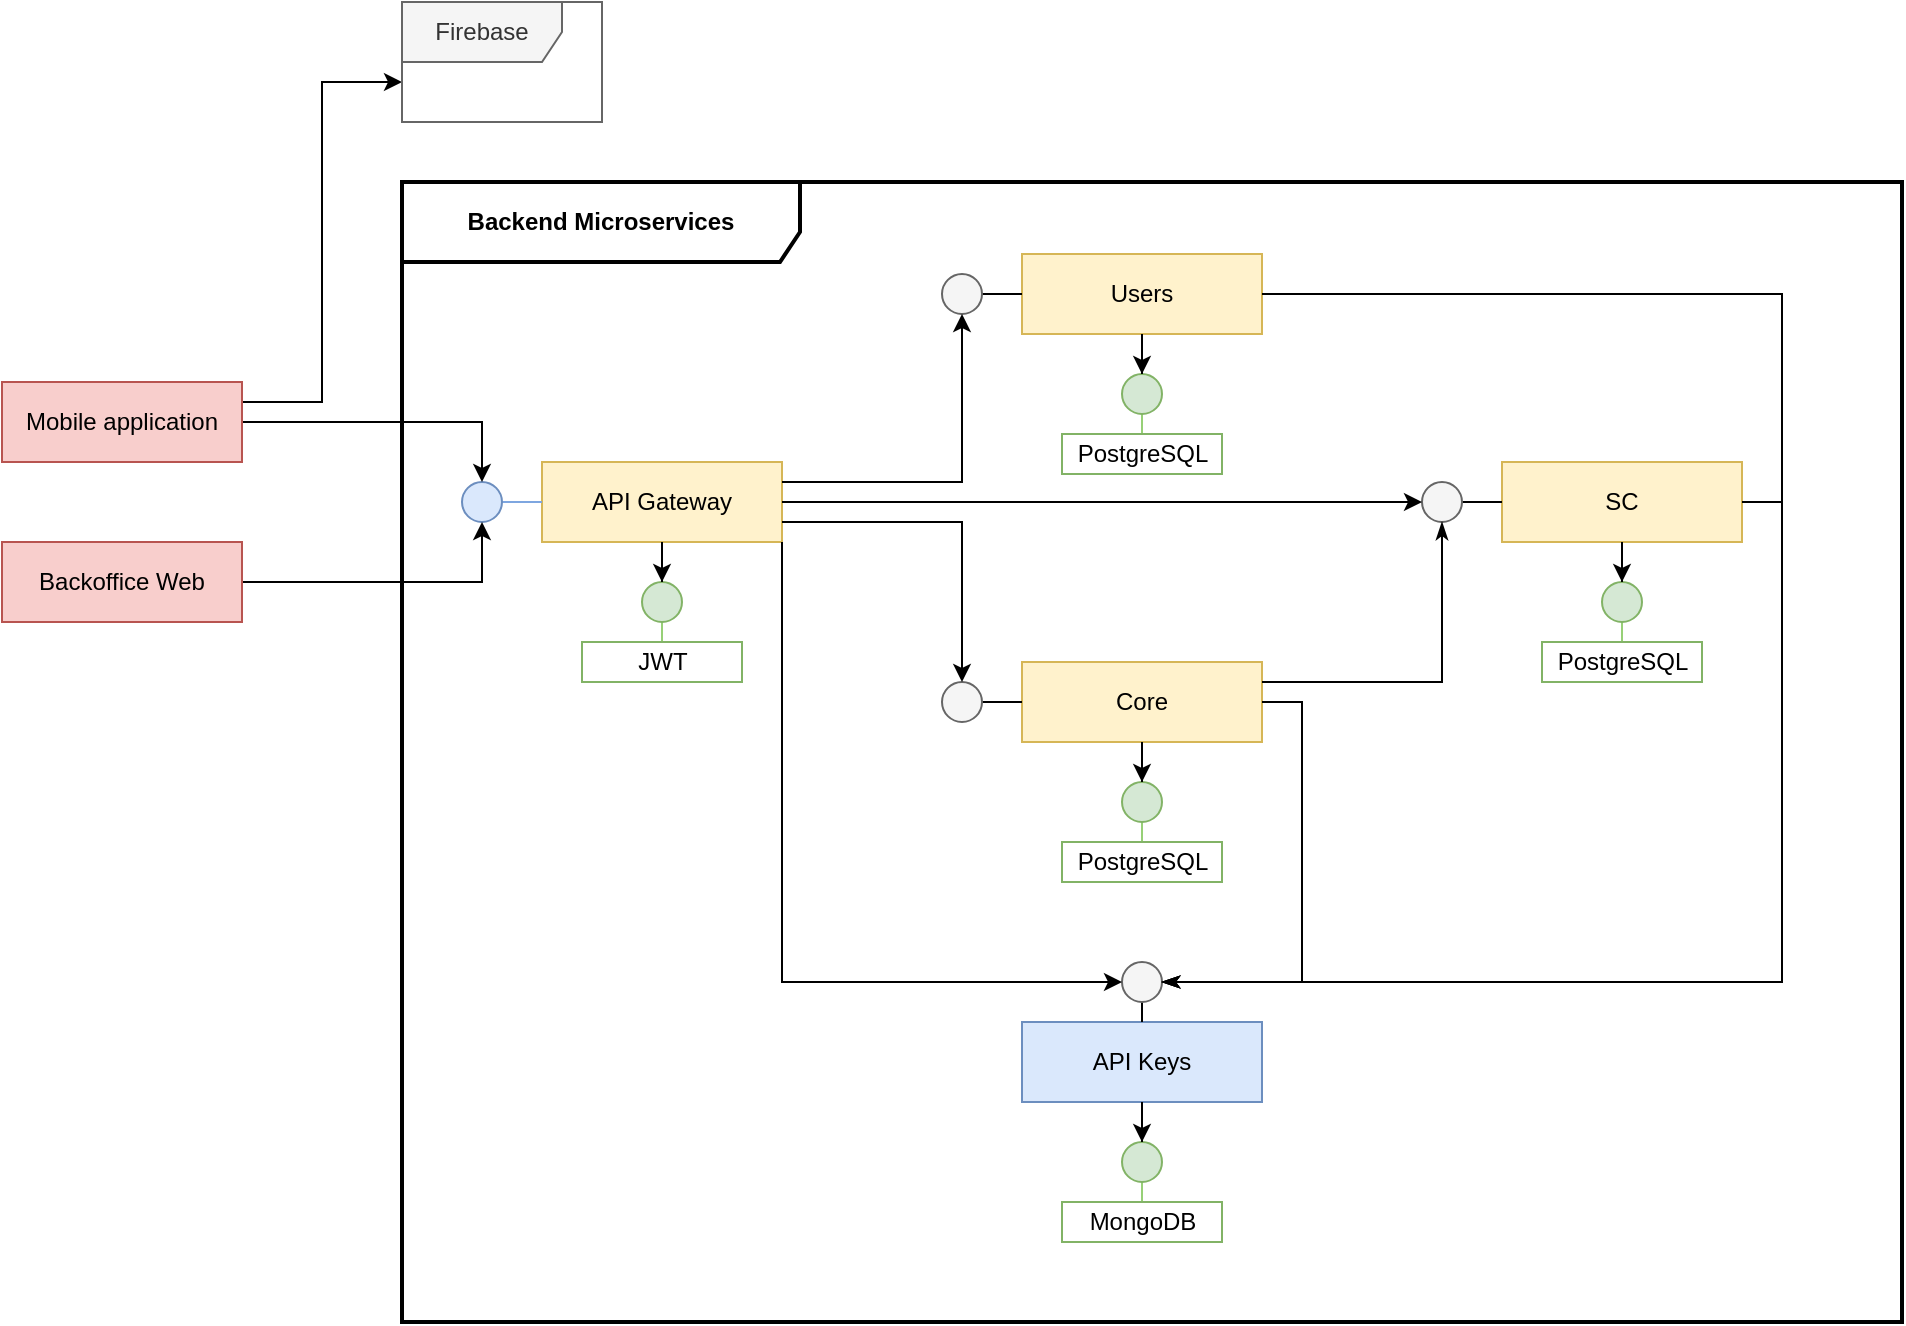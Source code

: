 <mxfile version="14.9.0" type="device"><diagram id="0ZdzC8VfFPEeQtKDmJV3" name="Page-1"><mxGraphModel dx="1730" dy="883" grid="1" gridSize="10" guides="1" tooltips="1" connect="1" arrows="1" fold="1" page="1" pageScale="1" pageWidth="827" pageHeight="1169" math="0" shadow="0"><root><mxCell id="0"/><mxCell id="1" parent="0"/><mxCell id="wnm9eNCYCaFXlCSFn_7C-98" value="" style="group" vertex="1" connectable="0" parent="1"><mxGeometry x="240" y="130" width="750" height="570" as="geometry"/></mxCell><mxCell id="wnm9eNCYCaFXlCSFn_7C-91" value="&lt;b&gt;Backend Microservices&lt;/b&gt;" style="shape=umlFrame;whiteSpace=wrap;html=1;fillColor=#FFFFFF;gradientColor=#ffffff;width=199;height=40;strokeWidth=2;" vertex="1" parent="wnm9eNCYCaFXlCSFn_7C-98"><mxGeometry width="750" height="570" as="geometry"/></mxCell><mxCell id="wnm9eNCYCaFXlCSFn_7C-96" value="" style="group" vertex="1" connectable="0" parent="wnm9eNCYCaFXlCSFn_7C-98"><mxGeometry x="30" y="36" width="660" height="518" as="geometry"/></mxCell><mxCell id="wnm9eNCYCaFXlCSFn_7C-30" value="" style="group" vertex="1" connectable="0" parent="wnm9eNCYCaFXlCSFn_7C-96"><mxGeometry x="280" width="120" height="134" as="geometry"/></mxCell><mxCell id="wnm9eNCYCaFXlCSFn_7C-29" style="edgeStyle=orthogonalEdgeStyle;rounded=0;orthogonalLoop=1;jettySize=auto;html=1;endArrow=none;endFill=0;strokeColor=#97D077;" edge="1" parent="wnm9eNCYCaFXlCSFn_7C-30" source="wnm9eNCYCaFXlCSFn_7C-12" target="wnm9eNCYCaFXlCSFn_7C-18"><mxGeometry relative="1" as="geometry"/></mxCell><mxCell id="wnm9eNCYCaFXlCSFn_7C-9" value="Users" style="rounded=0;whiteSpace=wrap;html=1;fillColor=#fff2cc;strokeColor=#d6b656;" vertex="1" parent="wnm9eNCYCaFXlCSFn_7C-30"><mxGeometry width="120" height="40" as="geometry"/></mxCell><mxCell id="wnm9eNCYCaFXlCSFn_7C-12" value="" style="ellipse;whiteSpace=wrap;html=1;aspect=fixed;fillColor=#d5e8d4;strokeColor=#82b366;" vertex="1" parent="wnm9eNCYCaFXlCSFn_7C-30"><mxGeometry x="50" y="60" width="20" height="20" as="geometry"/></mxCell><mxCell id="wnm9eNCYCaFXlCSFn_7C-17" style="edgeStyle=orthogonalEdgeStyle;rounded=0;orthogonalLoop=1;jettySize=auto;html=1;" edge="1" parent="wnm9eNCYCaFXlCSFn_7C-30" source="wnm9eNCYCaFXlCSFn_7C-9" target="wnm9eNCYCaFXlCSFn_7C-12"><mxGeometry relative="1" as="geometry"/></mxCell><mxCell id="wnm9eNCYCaFXlCSFn_7C-18" value="PostgreSQL" style="html=1;strokeColor=#82b366;gradientColor=#ffffff;fillColor=#FFFFFF;" vertex="1" parent="wnm9eNCYCaFXlCSFn_7C-30"><mxGeometry x="20" y="90" width="80" height="20" as="geometry"/></mxCell><mxCell id="wnm9eNCYCaFXlCSFn_7C-31" value="" style="group" vertex="1" connectable="0" parent="wnm9eNCYCaFXlCSFn_7C-96"><mxGeometry x="280" y="204" width="120" height="134" as="geometry"/></mxCell><mxCell id="wnm9eNCYCaFXlCSFn_7C-32" style="edgeStyle=orthogonalEdgeStyle;rounded=0;orthogonalLoop=1;jettySize=auto;html=1;endArrow=none;endFill=0;strokeColor=#97D077;" edge="1" parent="wnm9eNCYCaFXlCSFn_7C-31" source="wnm9eNCYCaFXlCSFn_7C-34" target="wnm9eNCYCaFXlCSFn_7C-36"><mxGeometry relative="1" as="geometry"/></mxCell><mxCell id="wnm9eNCYCaFXlCSFn_7C-33" value="Core" style="rounded=0;whiteSpace=wrap;html=1;fillColor=#fff2cc;strokeColor=#d6b656;" vertex="1" parent="wnm9eNCYCaFXlCSFn_7C-31"><mxGeometry width="120" height="40" as="geometry"/></mxCell><mxCell id="wnm9eNCYCaFXlCSFn_7C-34" value="" style="ellipse;whiteSpace=wrap;html=1;aspect=fixed;fillColor=#d5e8d4;strokeColor=#82b366;" vertex="1" parent="wnm9eNCYCaFXlCSFn_7C-31"><mxGeometry x="50" y="60" width="20" height="20" as="geometry"/></mxCell><mxCell id="wnm9eNCYCaFXlCSFn_7C-35" style="edgeStyle=orthogonalEdgeStyle;rounded=0;orthogonalLoop=1;jettySize=auto;html=1;" edge="1" parent="wnm9eNCYCaFXlCSFn_7C-31" source="wnm9eNCYCaFXlCSFn_7C-33" target="wnm9eNCYCaFXlCSFn_7C-34"><mxGeometry relative="1" as="geometry"/></mxCell><mxCell id="wnm9eNCYCaFXlCSFn_7C-36" value="PostgreSQL" style="html=1;strokeColor=#82b366;gradientColor=#ffffff;fillColor=#FFFFFF;" vertex="1" parent="wnm9eNCYCaFXlCSFn_7C-31"><mxGeometry x="20" y="90" width="80" height="20" as="geometry"/></mxCell><mxCell id="wnm9eNCYCaFXlCSFn_7C-38" value="" style="group" vertex="1" connectable="0" parent="wnm9eNCYCaFXlCSFn_7C-96"><mxGeometry x="280" y="384" width="120" height="134" as="geometry"/></mxCell><mxCell id="wnm9eNCYCaFXlCSFn_7C-39" style="edgeStyle=orthogonalEdgeStyle;rounded=0;orthogonalLoop=1;jettySize=auto;html=1;endArrow=none;endFill=0;strokeColor=#97D077;" edge="1" parent="wnm9eNCYCaFXlCSFn_7C-38" source="wnm9eNCYCaFXlCSFn_7C-41" target="wnm9eNCYCaFXlCSFn_7C-43"><mxGeometry relative="1" as="geometry"/></mxCell><mxCell id="wnm9eNCYCaFXlCSFn_7C-40" value="API Keys" style="rounded=0;whiteSpace=wrap;html=1;fillColor=#dae8fc;strokeColor=#6c8ebf;" vertex="1" parent="wnm9eNCYCaFXlCSFn_7C-38"><mxGeometry width="120" height="40" as="geometry"/></mxCell><mxCell id="wnm9eNCYCaFXlCSFn_7C-41" value="" style="ellipse;whiteSpace=wrap;html=1;aspect=fixed;fillColor=#d5e8d4;strokeColor=#82b366;" vertex="1" parent="wnm9eNCYCaFXlCSFn_7C-38"><mxGeometry x="50" y="60" width="20" height="20" as="geometry"/></mxCell><mxCell id="wnm9eNCYCaFXlCSFn_7C-42" style="edgeStyle=orthogonalEdgeStyle;rounded=0;orthogonalLoop=1;jettySize=auto;html=1;" edge="1" parent="wnm9eNCYCaFXlCSFn_7C-38" source="wnm9eNCYCaFXlCSFn_7C-40" target="wnm9eNCYCaFXlCSFn_7C-41"><mxGeometry relative="1" as="geometry"/></mxCell><mxCell id="wnm9eNCYCaFXlCSFn_7C-43" value="MongoDB" style="html=1;strokeColor=#82b366;gradientColor=#ffffff;fillColor=#FFFFFF;" vertex="1" parent="wnm9eNCYCaFXlCSFn_7C-38"><mxGeometry x="20" y="90" width="80" height="20" as="geometry"/></mxCell><mxCell id="wnm9eNCYCaFXlCSFn_7C-50" value="" style="group" vertex="1" connectable="0" parent="wnm9eNCYCaFXlCSFn_7C-96"><mxGeometry x="520" y="104" width="120" height="134" as="geometry"/></mxCell><mxCell id="wnm9eNCYCaFXlCSFn_7C-51" style="edgeStyle=orthogonalEdgeStyle;rounded=0;orthogonalLoop=1;jettySize=auto;html=1;endArrow=none;endFill=0;strokeColor=#97D077;" edge="1" parent="wnm9eNCYCaFXlCSFn_7C-50" source="wnm9eNCYCaFXlCSFn_7C-53" target="wnm9eNCYCaFXlCSFn_7C-55"><mxGeometry relative="1" as="geometry"/></mxCell><mxCell id="wnm9eNCYCaFXlCSFn_7C-52" value="SC" style="rounded=0;whiteSpace=wrap;html=1;fillColor=#fff2cc;strokeColor=#d6b656;" vertex="1" parent="wnm9eNCYCaFXlCSFn_7C-50"><mxGeometry width="120" height="40" as="geometry"/></mxCell><mxCell id="wnm9eNCYCaFXlCSFn_7C-53" value="" style="ellipse;whiteSpace=wrap;html=1;aspect=fixed;fillColor=#d5e8d4;strokeColor=#82b366;" vertex="1" parent="wnm9eNCYCaFXlCSFn_7C-50"><mxGeometry x="50" y="60" width="20" height="20" as="geometry"/></mxCell><mxCell id="wnm9eNCYCaFXlCSFn_7C-54" style="edgeStyle=orthogonalEdgeStyle;rounded=0;orthogonalLoop=1;jettySize=auto;html=1;" edge="1" parent="wnm9eNCYCaFXlCSFn_7C-50" source="wnm9eNCYCaFXlCSFn_7C-52" target="wnm9eNCYCaFXlCSFn_7C-53"><mxGeometry relative="1" as="geometry"/></mxCell><mxCell id="wnm9eNCYCaFXlCSFn_7C-55" value="PostgreSQL" style="html=1;strokeColor=#82b366;gradientColor=#ffffff;fillColor=#FFFFFF;" vertex="1" parent="wnm9eNCYCaFXlCSFn_7C-50"><mxGeometry x="20" y="90" width="80" height="20" as="geometry"/></mxCell><mxCell id="wnm9eNCYCaFXlCSFn_7C-57" value="" style="group" vertex="1" connectable="0" parent="wnm9eNCYCaFXlCSFn_7C-96"><mxGeometry x="40" y="104" width="120" height="134" as="geometry"/></mxCell><mxCell id="wnm9eNCYCaFXlCSFn_7C-58" style="edgeStyle=orthogonalEdgeStyle;rounded=0;orthogonalLoop=1;jettySize=auto;html=1;endArrow=none;endFill=0;strokeColor=#97D077;" edge="1" parent="wnm9eNCYCaFXlCSFn_7C-57" source="wnm9eNCYCaFXlCSFn_7C-60" target="wnm9eNCYCaFXlCSFn_7C-62"><mxGeometry relative="1" as="geometry"/></mxCell><mxCell id="wnm9eNCYCaFXlCSFn_7C-59" value="API Gateway" style="rounded=0;whiteSpace=wrap;html=1;fillColor=#fff2cc;strokeColor=#d6b656;" vertex="1" parent="wnm9eNCYCaFXlCSFn_7C-57"><mxGeometry width="120" height="40" as="geometry"/></mxCell><mxCell id="wnm9eNCYCaFXlCSFn_7C-60" value="" style="ellipse;whiteSpace=wrap;html=1;aspect=fixed;fillColor=#d5e8d4;strokeColor=#82b366;" vertex="1" parent="wnm9eNCYCaFXlCSFn_7C-57"><mxGeometry x="50" y="60" width="20" height="20" as="geometry"/></mxCell><mxCell id="wnm9eNCYCaFXlCSFn_7C-61" style="edgeStyle=orthogonalEdgeStyle;rounded=0;orthogonalLoop=1;jettySize=auto;html=1;" edge="1" parent="wnm9eNCYCaFXlCSFn_7C-57" source="wnm9eNCYCaFXlCSFn_7C-59" target="wnm9eNCYCaFXlCSFn_7C-60"><mxGeometry relative="1" as="geometry"/></mxCell><mxCell id="wnm9eNCYCaFXlCSFn_7C-62" value="JWT" style="html=1;strokeColor=#82b366;gradientColor=#ffffff;fillColor=#FFFFFF;" vertex="1" parent="wnm9eNCYCaFXlCSFn_7C-57"><mxGeometry x="20" y="90" width="80" height="20" as="geometry"/></mxCell><mxCell id="wnm9eNCYCaFXlCSFn_7C-64" style="edgeStyle=orthogonalEdgeStyle;rounded=0;orthogonalLoop=1;jettySize=auto;html=1;endArrow=none;endFill=0;" edge="1" parent="wnm9eNCYCaFXlCSFn_7C-96" source="wnm9eNCYCaFXlCSFn_7C-63" target="wnm9eNCYCaFXlCSFn_7C-9"><mxGeometry relative="1" as="geometry"/></mxCell><mxCell id="wnm9eNCYCaFXlCSFn_7C-63" value="" style="ellipse;whiteSpace=wrap;html=1;aspect=fixed;fillColor=#f5f5f5;strokeColor=#666666;fontColor=#333333;" vertex="1" parent="wnm9eNCYCaFXlCSFn_7C-96"><mxGeometry x="240" y="10" width="20" height="20" as="geometry"/></mxCell><mxCell id="wnm9eNCYCaFXlCSFn_7C-67" style="edgeStyle=orthogonalEdgeStyle;rounded=0;orthogonalLoop=1;jettySize=auto;html=1;endArrow=none;endFill=0;strokeColor=#000000;" edge="1" parent="wnm9eNCYCaFXlCSFn_7C-96" source="wnm9eNCYCaFXlCSFn_7C-65" target="wnm9eNCYCaFXlCSFn_7C-33"><mxGeometry relative="1" as="geometry"/></mxCell><mxCell id="wnm9eNCYCaFXlCSFn_7C-65" value="" style="ellipse;whiteSpace=wrap;html=1;aspect=fixed;fillColor=#f5f5f5;strokeColor=#666666;fontColor=#333333;" vertex="1" parent="wnm9eNCYCaFXlCSFn_7C-96"><mxGeometry x="240" y="214" width="20" height="20" as="geometry"/></mxCell><mxCell id="wnm9eNCYCaFXlCSFn_7C-69" style="edgeStyle=orthogonalEdgeStyle;rounded=0;orthogonalLoop=1;jettySize=auto;html=1;endArrow=none;endFill=0;strokeColor=#000000;" edge="1" parent="wnm9eNCYCaFXlCSFn_7C-96" source="wnm9eNCYCaFXlCSFn_7C-68" target="wnm9eNCYCaFXlCSFn_7C-52"><mxGeometry relative="1" as="geometry"/></mxCell><mxCell id="wnm9eNCYCaFXlCSFn_7C-68" value="" style="ellipse;whiteSpace=wrap;html=1;aspect=fixed;fillColor=#f5f5f5;strokeColor=#666666;fontColor=#333333;" vertex="1" parent="wnm9eNCYCaFXlCSFn_7C-96"><mxGeometry x="480" y="114" width="20" height="20" as="geometry"/></mxCell><mxCell id="wnm9eNCYCaFXlCSFn_7C-72" style="edgeStyle=orthogonalEdgeStyle;rounded=0;orthogonalLoop=1;jettySize=auto;html=1;exitX=1;exitY=0.25;exitDx=0;exitDy=0;endArrow=classic;endFill=1;strokeColor=#000000;" edge="1" parent="wnm9eNCYCaFXlCSFn_7C-96" source="wnm9eNCYCaFXlCSFn_7C-59" target="wnm9eNCYCaFXlCSFn_7C-63"><mxGeometry relative="1" as="geometry"/></mxCell><mxCell id="wnm9eNCYCaFXlCSFn_7C-73" style="edgeStyle=orthogonalEdgeStyle;rounded=0;orthogonalLoop=1;jettySize=auto;html=1;exitX=1;exitY=0.75;exitDx=0;exitDy=0;endArrow=classic;endFill=1;strokeColor=#000000;" edge="1" parent="wnm9eNCYCaFXlCSFn_7C-96" source="wnm9eNCYCaFXlCSFn_7C-59" target="wnm9eNCYCaFXlCSFn_7C-65"><mxGeometry relative="1" as="geometry"/></mxCell><mxCell id="wnm9eNCYCaFXlCSFn_7C-75" style="edgeStyle=orthogonalEdgeStyle;rounded=0;orthogonalLoop=1;jettySize=auto;html=1;endArrow=classic;endFill=1;strokeColor=#000000;" edge="1" parent="wnm9eNCYCaFXlCSFn_7C-96" source="wnm9eNCYCaFXlCSFn_7C-59" target="wnm9eNCYCaFXlCSFn_7C-68"><mxGeometry relative="1" as="geometry"/></mxCell><mxCell id="wnm9eNCYCaFXlCSFn_7C-81" style="edgeStyle=orthogonalEdgeStyle;rounded=0;orthogonalLoop=1;jettySize=auto;html=1;exitX=0.5;exitY=1;exitDx=0;exitDy=0;endArrow=none;endFill=0;strokeColor=#000000;" edge="1" parent="wnm9eNCYCaFXlCSFn_7C-96" source="wnm9eNCYCaFXlCSFn_7C-76"><mxGeometry relative="1" as="geometry"><mxPoint x="340" y="384.0" as="targetPoint"/></mxGeometry></mxCell><mxCell id="wnm9eNCYCaFXlCSFn_7C-76" value="" style="ellipse;whiteSpace=wrap;html=1;aspect=fixed;fillColor=#f5f5f5;strokeColor=#666666;fontColor=#333333;" vertex="1" parent="wnm9eNCYCaFXlCSFn_7C-96"><mxGeometry x="330" y="354" width="20" height="20" as="geometry"/></mxCell><mxCell id="wnm9eNCYCaFXlCSFn_7C-78" style="edgeStyle=orthogonalEdgeStyle;rounded=0;orthogonalLoop=1;jettySize=auto;html=1;exitX=1;exitY=1;exitDx=0;exitDy=0;endArrow=classic;endFill=1;strokeColor=#000000;" edge="1" parent="wnm9eNCYCaFXlCSFn_7C-96" source="wnm9eNCYCaFXlCSFn_7C-59" target="wnm9eNCYCaFXlCSFn_7C-76"><mxGeometry relative="1" as="geometry"><Array as="points"><mxPoint x="160" y="364"/></Array></mxGeometry></mxCell><mxCell id="wnm9eNCYCaFXlCSFn_7C-84" style="edgeStyle=orthogonalEdgeStyle;rounded=0;orthogonalLoop=1;jettySize=auto;html=1;exitX=1;exitY=0.5;exitDx=0;exitDy=0;entryX=1;entryY=0.5;entryDx=0;entryDy=0;endArrow=classicThin;endFill=1;strokeColor=#000000;" edge="1" parent="wnm9eNCYCaFXlCSFn_7C-96" source="wnm9eNCYCaFXlCSFn_7C-33" target="wnm9eNCYCaFXlCSFn_7C-76"><mxGeometry relative="1" as="geometry"/></mxCell><mxCell id="wnm9eNCYCaFXlCSFn_7C-87" style="edgeStyle=orthogonalEdgeStyle;rounded=0;orthogonalLoop=1;jettySize=auto;html=1;exitX=1;exitY=0.5;exitDx=0;exitDy=0;entryX=1;entryY=0.5;entryDx=0;entryDy=0;endArrow=classicThin;endFill=1;strokeColor=#000000;" edge="1" parent="wnm9eNCYCaFXlCSFn_7C-96" source="wnm9eNCYCaFXlCSFn_7C-52" target="wnm9eNCYCaFXlCSFn_7C-76"><mxGeometry relative="1" as="geometry"/></mxCell><mxCell id="wnm9eNCYCaFXlCSFn_7C-89" style="edgeStyle=orthogonalEdgeStyle;rounded=0;orthogonalLoop=1;jettySize=auto;html=1;exitX=1;exitY=0.25;exitDx=0;exitDy=0;entryX=0.5;entryY=1;entryDx=0;entryDy=0;endArrow=classicThin;endFill=1;strokeColor=#000000;" edge="1" parent="wnm9eNCYCaFXlCSFn_7C-96" source="wnm9eNCYCaFXlCSFn_7C-33" target="wnm9eNCYCaFXlCSFn_7C-68"><mxGeometry relative="1" as="geometry"/></mxCell><mxCell id="wnm9eNCYCaFXlCSFn_7C-90" style="edgeStyle=orthogonalEdgeStyle;rounded=0;orthogonalLoop=1;jettySize=auto;html=1;exitX=1;exitY=0.5;exitDx=0;exitDy=0;entryX=1;entryY=0.5;entryDx=0;entryDy=0;endArrow=classicThin;endFill=1;strokeColor=#000000;" edge="1" parent="wnm9eNCYCaFXlCSFn_7C-96" source="wnm9eNCYCaFXlCSFn_7C-9" target="wnm9eNCYCaFXlCSFn_7C-76"><mxGeometry relative="1" as="geometry"><Array as="points"><mxPoint x="660" y="20"/><mxPoint x="660" y="364"/></Array></mxGeometry></mxCell><mxCell id="wnm9eNCYCaFXlCSFn_7C-95" style="edgeStyle=orthogonalEdgeStyle;rounded=0;orthogonalLoop=1;jettySize=auto;html=1;entryX=0;entryY=0.5;entryDx=0;entryDy=0;endArrow=none;endFill=0;strokeColor=#7EA6E0;" edge="1" parent="wnm9eNCYCaFXlCSFn_7C-96" source="wnm9eNCYCaFXlCSFn_7C-94" target="wnm9eNCYCaFXlCSFn_7C-59"><mxGeometry relative="1" as="geometry"/></mxCell><mxCell id="wnm9eNCYCaFXlCSFn_7C-94" value="" style="ellipse;whiteSpace=wrap;html=1;aspect=fixed;fillColor=#dae8fc;strokeColor=#6c8ebf;" vertex="1" parent="wnm9eNCYCaFXlCSFn_7C-96"><mxGeometry y="114" width="20" height="20" as="geometry"/></mxCell><mxCell id="wnm9eNCYCaFXlCSFn_7C-103" style="edgeStyle=orthogonalEdgeStyle;rounded=0;orthogonalLoop=1;jettySize=auto;html=1;exitX=1;exitY=0.5;exitDx=0;exitDy=0;endArrow=classic;endFill=1;" edge="1" parent="1" source="wnm9eNCYCaFXlCSFn_7C-100" target="wnm9eNCYCaFXlCSFn_7C-94"><mxGeometry relative="1" as="geometry"/></mxCell><mxCell id="wnm9eNCYCaFXlCSFn_7C-105" style="edgeStyle=orthogonalEdgeStyle;rounded=0;orthogonalLoop=1;jettySize=auto;html=1;exitX=1;exitY=0.25;exitDx=0;exitDy=0;endArrow=classic;endFill=1;strokeColor=#000000;" edge="1" parent="1" source="wnm9eNCYCaFXlCSFn_7C-100" target="wnm9eNCYCaFXlCSFn_7C-102"><mxGeometry relative="1" as="geometry"><Array as="points"><mxPoint x="200" y="240"/><mxPoint x="200" y="80"/></Array></mxGeometry></mxCell><mxCell id="wnm9eNCYCaFXlCSFn_7C-100" value="Mobile application" style="rounded=0;whiteSpace=wrap;html=1;fillColor=#f8cecc;strokeColor=#b85450;" vertex="1" parent="1"><mxGeometry x="40" y="230" width="120" height="40" as="geometry"/></mxCell><mxCell id="wnm9eNCYCaFXlCSFn_7C-104" style="edgeStyle=orthogonalEdgeStyle;rounded=0;orthogonalLoop=1;jettySize=auto;html=1;exitX=1;exitY=0.5;exitDx=0;exitDy=0;endArrow=classic;endFill=1;" edge="1" parent="1" source="wnm9eNCYCaFXlCSFn_7C-101" target="wnm9eNCYCaFXlCSFn_7C-94"><mxGeometry relative="1" as="geometry"/></mxCell><mxCell id="wnm9eNCYCaFXlCSFn_7C-101" value="Backoffice Web" style="rounded=0;whiteSpace=wrap;html=1;fillColor=#f8cecc;strokeColor=#b85450;" vertex="1" parent="1"><mxGeometry x="40" y="310" width="120" height="40" as="geometry"/></mxCell><mxCell id="wnm9eNCYCaFXlCSFn_7C-102" value="Firebase" style="shape=umlFrame;whiteSpace=wrap;html=1;fillColor=#f5f5f5;width=80;height=30;strokeColor=#666666;fontColor=#333333;" vertex="1" parent="1"><mxGeometry x="240" y="40" width="100" height="60" as="geometry"/></mxCell></root></mxGraphModel></diagram></mxfile>